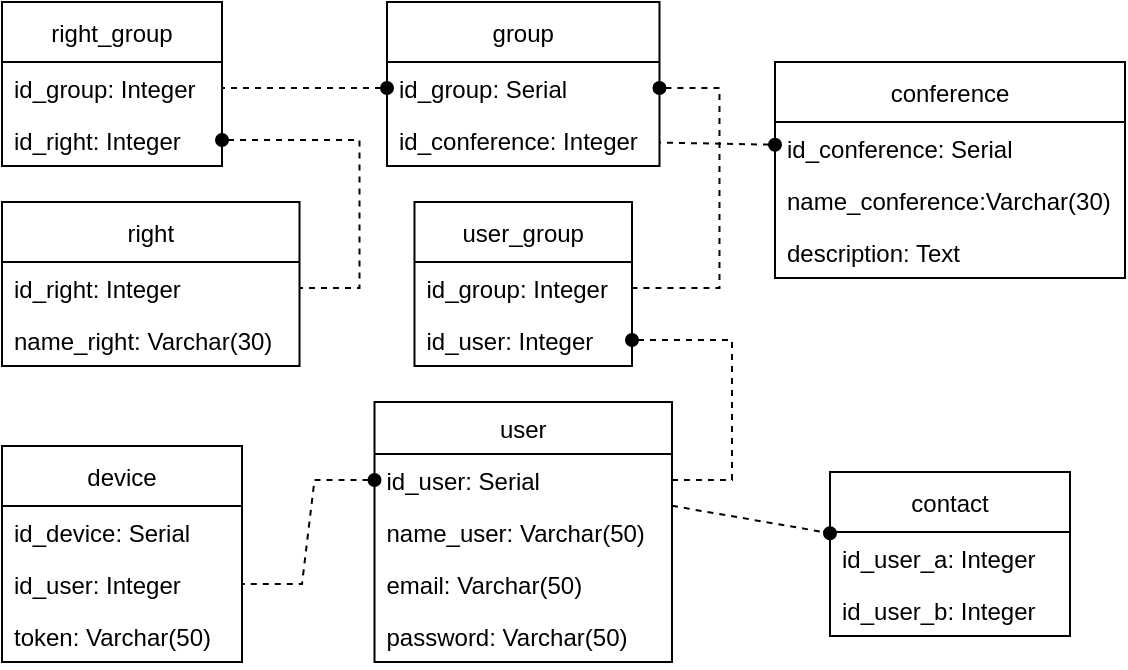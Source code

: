 <mxfile version="15.7.3" type="device"><diagram id="auvaHYt9D2mUyiJxwVjn" name="Page-1"><mxGraphModel dx="1422" dy="780" grid="1" gridSize="10" guides="1" tooltips="1" connect="1" arrows="1" fold="1" page="1" pageScale="1" pageWidth="827" pageHeight="1169" math="0" shadow="0"><root><mxCell id="0"/><mxCell id="1" parent="0"/><mxCell id="wcJ913LhYSdjyqZM6oUq-1" value="right_group" style="swimlane;fontStyle=0;childLayout=stackLayout;horizontal=1;startSize=30;fillColor=none;horizontalStack=0;resizeParent=1;resizeParentMax=0;resizeLast=0;collapsible=1;marginBottom=0;" parent="1" vertex="1"><mxGeometry y="20" width="110" height="82" as="geometry"/></mxCell><mxCell id="wcJ913LhYSdjyqZM6oUq-2" value="id_group: Integer" style="text;strokeColor=none;fillColor=none;align=left;verticalAlign=top;spacingLeft=4;spacingRight=4;overflow=hidden;rotatable=0;points=[[0,0.5],[1,0.5]];portConstraint=eastwest;" parent="wcJ913LhYSdjyqZM6oUq-1" vertex="1"><mxGeometry y="30" width="110" height="26" as="geometry"/></mxCell><mxCell id="wcJ913LhYSdjyqZM6oUq-3" value="id_right: Integer" style="text;strokeColor=none;fillColor=none;align=left;verticalAlign=top;spacingLeft=4;spacingRight=4;overflow=hidden;rotatable=0;points=[[0,0.5],[1,0.5]];portConstraint=eastwest;" parent="wcJ913LhYSdjyqZM6oUq-1" vertex="1"><mxGeometry y="56" width="110" height="26" as="geometry"/></mxCell><mxCell id="wcJ913LhYSdjyqZM6oUq-5" value="user" style="swimlane;fontStyle=0;childLayout=stackLayout;horizontal=1;startSize=26;fillColor=none;horizontalStack=0;resizeParent=1;resizeParentMax=0;resizeLast=0;collapsible=1;marginBottom=0;" parent="1" vertex="1"><mxGeometry x="186.25" y="220" width="148.74" height="130" as="geometry"/></mxCell><mxCell id="wcJ913LhYSdjyqZM6oUq-6" value="id_user: Serial" style="text;strokeColor=none;fillColor=none;align=left;verticalAlign=top;spacingLeft=4;spacingRight=4;overflow=hidden;rotatable=0;points=[[0,0.5],[1,0.5]];portConstraint=eastwest;" parent="wcJ913LhYSdjyqZM6oUq-5" vertex="1"><mxGeometry y="26" width="148.74" height="26" as="geometry"/></mxCell><mxCell id="wcJ913LhYSdjyqZM6oUq-9" value="name_user: Varchar(50)" style="text;strokeColor=none;fillColor=none;align=left;verticalAlign=top;spacingLeft=4;spacingRight=4;overflow=hidden;rotatable=0;points=[[0,0.5],[1,0.5]];portConstraint=eastwest;" parent="wcJ913LhYSdjyqZM6oUq-5" vertex="1"><mxGeometry y="52" width="148.74" height="26" as="geometry"/></mxCell><mxCell id="wcJ913LhYSdjyqZM6oUq-7" value="email: Varchar(50)" style="text;strokeColor=none;fillColor=none;align=left;verticalAlign=top;spacingLeft=4;spacingRight=4;overflow=hidden;rotatable=0;points=[[0,0.5],[1,0.5]];portConstraint=eastwest;" parent="wcJ913LhYSdjyqZM6oUq-5" vertex="1"><mxGeometry y="78" width="148.74" height="26" as="geometry"/></mxCell><mxCell id="wcJ913LhYSdjyqZM6oUq-8" value="password: Varchar(50)" style="text;strokeColor=none;fillColor=none;align=left;verticalAlign=top;spacingLeft=4;spacingRight=4;overflow=hidden;rotatable=0;points=[[0,0.5],[1,0.5]];portConstraint=eastwest;" parent="wcJ913LhYSdjyqZM6oUq-5" vertex="1"><mxGeometry y="104" width="148.74" height="26" as="geometry"/></mxCell><mxCell id="wcJ913LhYSdjyqZM6oUq-10" value="contact" style="swimlane;fontStyle=0;childLayout=stackLayout;horizontal=1;startSize=30;fillColor=none;horizontalStack=0;resizeParent=1;resizeParentMax=0;resizeLast=0;collapsible=1;marginBottom=0;" parent="1" vertex="1"><mxGeometry x="414" y="255" width="120" height="82" as="geometry"/></mxCell><mxCell id="wcJ913LhYSdjyqZM6oUq-11" value="id_user_a: Integer" style="text;strokeColor=none;fillColor=none;align=left;verticalAlign=top;spacingLeft=4;spacingRight=4;overflow=hidden;rotatable=0;points=[[0,0.5],[1,0.5]];portConstraint=eastwest;" parent="wcJ913LhYSdjyqZM6oUq-10" vertex="1"><mxGeometry y="30" width="120" height="26" as="geometry"/></mxCell><mxCell id="wcJ913LhYSdjyqZM6oUq-12" value="id_user_b: Integer" style="text;strokeColor=none;fillColor=none;align=left;verticalAlign=top;spacingLeft=4;spacingRight=4;overflow=hidden;rotatable=0;points=[[0,0.5],[1,0.5]];portConstraint=eastwest;" parent="wcJ913LhYSdjyqZM6oUq-10" vertex="1"><mxGeometry y="56" width="120" height="26" as="geometry"/></mxCell><mxCell id="wcJ913LhYSdjyqZM6oUq-13" value="right" style="swimlane;fontStyle=0;childLayout=stackLayout;horizontal=1;startSize=30;fillColor=none;horizontalStack=0;resizeParent=1;resizeParentMax=0;resizeLast=0;collapsible=1;marginBottom=0;" parent="1" vertex="1"><mxGeometry y="120" width="148.75" height="82" as="geometry"/></mxCell><mxCell id="wcJ913LhYSdjyqZM6oUq-14" value="id_right: Integer" style="text;strokeColor=none;fillColor=none;align=left;verticalAlign=top;spacingLeft=4;spacingRight=4;overflow=hidden;rotatable=0;points=[[0,0.5],[1,0.5]];portConstraint=eastwest;" parent="wcJ913LhYSdjyqZM6oUq-13" vertex="1"><mxGeometry y="30" width="148.75" height="26" as="geometry"/></mxCell><mxCell id="wcJ913LhYSdjyqZM6oUq-15" value="name_right: Varchar(30)" style="text;strokeColor=none;fillColor=none;align=left;verticalAlign=top;spacingLeft=4;spacingRight=4;overflow=hidden;rotatable=0;points=[[0,0.5],[1,0.5]];portConstraint=eastwest;" parent="wcJ913LhYSdjyqZM6oUq-13" vertex="1"><mxGeometry y="56" width="148.75" height="26" as="geometry"/></mxCell><mxCell id="wcJ913LhYSdjyqZM6oUq-17" value="device" style="swimlane;fontStyle=0;childLayout=stackLayout;horizontal=1;startSize=30;fillColor=none;horizontalStack=0;resizeParent=1;resizeParentMax=0;resizeLast=0;collapsible=1;marginBottom=0;" parent="1" vertex="1"><mxGeometry y="242" width="120" height="108" as="geometry"/></mxCell><mxCell id="wcJ913LhYSdjyqZM6oUq-18" value="id_device: Serial" style="text;strokeColor=none;fillColor=none;align=left;verticalAlign=top;spacingLeft=4;spacingRight=4;overflow=hidden;rotatable=0;points=[[0,0.5],[1,0.5]];portConstraint=eastwest;" parent="wcJ913LhYSdjyqZM6oUq-17" vertex="1"><mxGeometry y="30" width="120" height="26" as="geometry"/></mxCell><mxCell id="wcJ913LhYSdjyqZM6oUq-19" value="id_user: Integer" style="text;strokeColor=none;fillColor=none;align=left;verticalAlign=top;spacingLeft=4;spacingRight=4;overflow=hidden;rotatable=0;points=[[0,0.5],[1,0.5]];portConstraint=eastwest;" parent="wcJ913LhYSdjyqZM6oUq-17" vertex="1"><mxGeometry y="56" width="120" height="26" as="geometry"/></mxCell><mxCell id="wcJ913LhYSdjyqZM6oUq-20" value="token: Varchar(50)" style="text;strokeColor=none;fillColor=none;align=left;verticalAlign=top;spacingLeft=4;spacingRight=4;overflow=hidden;rotatable=0;points=[[0,0.5],[1,0.5]];portConstraint=eastwest;" parent="wcJ913LhYSdjyqZM6oUq-17" vertex="1"><mxGeometry y="82" width="120" height="26" as="geometry"/></mxCell><mxCell id="wcJ913LhYSdjyqZM6oUq-21" value="conference" style="swimlane;fontStyle=0;childLayout=stackLayout;horizontal=1;startSize=30;fillColor=none;horizontalStack=0;resizeParent=1;resizeParentMax=0;resizeLast=0;collapsible=1;marginBottom=0;" parent="1" vertex="1"><mxGeometry x="386.5" y="50" width="175" height="108" as="geometry"/></mxCell><mxCell id="wcJ913LhYSdjyqZM6oUq-22" value="id_conference: Serial" style="text;strokeColor=none;fillColor=none;align=left;verticalAlign=top;spacingLeft=4;spacingRight=4;overflow=hidden;rotatable=0;points=[[0,0.5],[1,0.5]];portConstraint=eastwest;" parent="wcJ913LhYSdjyqZM6oUq-21" vertex="1"><mxGeometry y="30" width="175" height="26" as="geometry"/></mxCell><mxCell id="wcJ913LhYSdjyqZM6oUq-23" value="name_conference:Varchar(30)" style="text;strokeColor=none;fillColor=none;align=left;verticalAlign=top;spacingLeft=4;spacingRight=4;overflow=hidden;rotatable=0;points=[[0,0.5],[1,0.5]];portConstraint=eastwest;" parent="wcJ913LhYSdjyqZM6oUq-21" vertex="1"><mxGeometry y="56" width="175" height="26" as="geometry"/></mxCell><mxCell id="wcJ913LhYSdjyqZM6oUq-24" value="description: Text" style="text;strokeColor=none;fillColor=none;align=left;verticalAlign=top;spacingLeft=4;spacingRight=4;overflow=hidden;rotatable=0;points=[[0,0.5],[1,0.5]];portConstraint=eastwest;" parent="wcJ913LhYSdjyqZM6oUq-21" vertex="1"><mxGeometry y="82" width="175" height="26" as="geometry"/></mxCell><mxCell id="wcJ913LhYSdjyqZM6oUq-25" value="user_group" style="swimlane;fontStyle=0;childLayout=stackLayout;horizontal=1;startSize=30;fillColor=none;horizontalStack=0;resizeParent=1;resizeParentMax=0;resizeLast=0;collapsible=1;marginBottom=0;" parent="1" vertex="1"><mxGeometry x="206.24" y="120" width="108.76" height="82" as="geometry"/></mxCell><mxCell id="wcJ913LhYSdjyqZM6oUq-26" value="id_group: Integer" style="text;strokeColor=none;fillColor=none;align=left;verticalAlign=top;spacingLeft=4;spacingRight=4;overflow=hidden;rotatable=0;points=[[0,0.5],[1,0.5]];portConstraint=eastwest;" parent="wcJ913LhYSdjyqZM6oUq-25" vertex="1"><mxGeometry y="30" width="108.76" height="26" as="geometry"/></mxCell><mxCell id="wcJ913LhYSdjyqZM6oUq-27" value="id_user: Integer" style="text;strokeColor=none;fillColor=none;align=left;verticalAlign=top;spacingLeft=4;spacingRight=4;overflow=hidden;rotatable=0;points=[[0,0.5],[1,0.5]];portConstraint=eastwest;" parent="wcJ913LhYSdjyqZM6oUq-25" vertex="1"><mxGeometry y="56" width="108.76" height="26" as="geometry"/></mxCell><mxCell id="wcJ913LhYSdjyqZM6oUq-29" value="group" style="swimlane;fontStyle=0;childLayout=stackLayout;horizontal=1;startSize=30;fillColor=none;horizontalStack=0;resizeParent=1;resizeParentMax=0;resizeLast=0;collapsible=1;marginBottom=0;" parent="1" vertex="1"><mxGeometry x="192.5" y="20" width="136.24" height="82" as="geometry"/></mxCell><mxCell id="wcJ913LhYSdjyqZM6oUq-41" value="id_group: Serial" style="text;strokeColor=none;fillColor=none;align=left;verticalAlign=top;spacingLeft=4;spacingRight=4;overflow=hidden;rotatable=0;points=[[0,0.5],[1,0.5]];portConstraint=eastwest;" parent="wcJ913LhYSdjyqZM6oUq-29" vertex="1"><mxGeometry y="30" width="136.24" height="26" as="geometry"/></mxCell><mxCell id="wcJ913LhYSdjyqZM6oUq-31" value="id_conference: Integer" style="text;strokeColor=none;fillColor=none;align=left;verticalAlign=top;spacingLeft=4;spacingRight=4;overflow=hidden;rotatable=0;points=[[0,0.5],[1,0.5]];portConstraint=eastwest;" parent="wcJ913LhYSdjyqZM6oUq-29" vertex="1"><mxGeometry y="56" width="136.24" height="26" as="geometry"/></mxCell><mxCell id="wcJ913LhYSdjyqZM6oUq-42" value="" style="fontSize=12;html=1;endArrow=none;startArrow=oval;rounded=0;startFill=1;endFill=0;dashed=1;" parent="1" source="wcJ913LhYSdjyqZM6oUq-22" target="wcJ913LhYSdjyqZM6oUq-31" edge="1"><mxGeometry width="100" height="100" relative="1" as="geometry"><mxPoint x="379.99" y="300" as="sourcePoint"/><mxPoint x="479.99" y="200" as="targetPoint"/></mxGeometry></mxCell><mxCell id="wcJ913LhYSdjyqZM6oUq-43" value="" style="edgeStyle=entityRelationEdgeStyle;fontSize=12;html=1;endArrow=none;startArrow=oval;rounded=0;startFill=1;endFill=0;dashed=1;" parent="1" source="wcJ913LhYSdjyqZM6oUq-41" target="wcJ913LhYSdjyqZM6oUq-2" edge="1"><mxGeometry width="100" height="100" relative="1" as="geometry"><mxPoint x="323.74" y="-26" as="sourcePoint"/><mxPoint x="324.99" y="101" as="targetPoint"/></mxGeometry></mxCell><mxCell id="wcJ913LhYSdjyqZM6oUq-44" value="" style="edgeStyle=entityRelationEdgeStyle;fontSize=12;html=1;endArrow=none;startArrow=oval;rounded=0;startFill=1;endFill=0;dashed=1;" parent="1" source="wcJ913LhYSdjyqZM6oUq-41" target="wcJ913LhYSdjyqZM6oUq-26" edge="1"><mxGeometry width="100" height="100" relative="1" as="geometry"><mxPoint x="333.74" y="-16" as="sourcePoint"/><mxPoint x="334.99" y="111" as="targetPoint"/></mxGeometry></mxCell><mxCell id="wcJ913LhYSdjyqZM6oUq-45" value="" style="edgeStyle=entityRelationEdgeStyle;fontSize=12;html=1;endArrow=none;startArrow=oval;rounded=0;startFill=1;endFill=0;dashed=1;" parent="1" source="wcJ913LhYSdjyqZM6oUq-27" target="wcJ913LhYSdjyqZM6oUq-6" edge="1"><mxGeometry width="100" height="100" relative="1" as="geometry"><mxPoint x="509.99" y="113" as="sourcePoint"/><mxPoint x="269.99" y="200" as="targetPoint"/></mxGeometry></mxCell><mxCell id="wcJ913LhYSdjyqZM6oUq-46" value="" style="edgeStyle=entityRelationEdgeStyle;fontSize=12;html=1;endArrow=none;startArrow=oval;rounded=0;startFill=1;endFill=0;dashed=1;" parent="1" source="wcJ913LhYSdjyqZM6oUq-3" target="wcJ913LhYSdjyqZM6oUq-14" edge="1"><mxGeometry width="100" height="100" relative="1" as="geometry"><mxPoint x="559.99" y="310" as="sourcePoint"/><mxPoint x="292.49" y="123" as="targetPoint"/></mxGeometry></mxCell><mxCell id="wcJ913LhYSdjyqZM6oUq-47" value="" style="fontSize=12;html=1;endArrow=oval;startArrow=none;rounded=0;startFill=0;dashed=1;endFill=1;" parent="1" source="wcJ913LhYSdjyqZM6oUq-6" target="wcJ913LhYSdjyqZM6oUq-10" edge="1"><mxGeometry width="100" height="100" relative="1" as="geometry"><mxPoint x="329.99" y="380" as="sourcePoint"/><mxPoint x="249.99" y="190" as="targetPoint"/></mxGeometry></mxCell><mxCell id="wcJ913LhYSdjyqZM6oUq-48" value="" style="edgeStyle=entityRelationEdgeStyle;fontSize=12;html=1;endArrow=none;startArrow=oval;rounded=0;startFill=1;endFill=0;dashed=1;" parent="1" source="wcJ913LhYSdjyqZM6oUq-6" target="wcJ913LhYSdjyqZM6oUq-19" edge="1"><mxGeometry width="100" height="100" relative="1" as="geometry"><mxPoint x="539.99" y="143" as="sourcePoint"/><mxPoint x="312.49" y="143" as="targetPoint"/></mxGeometry></mxCell></root></mxGraphModel></diagram></mxfile>